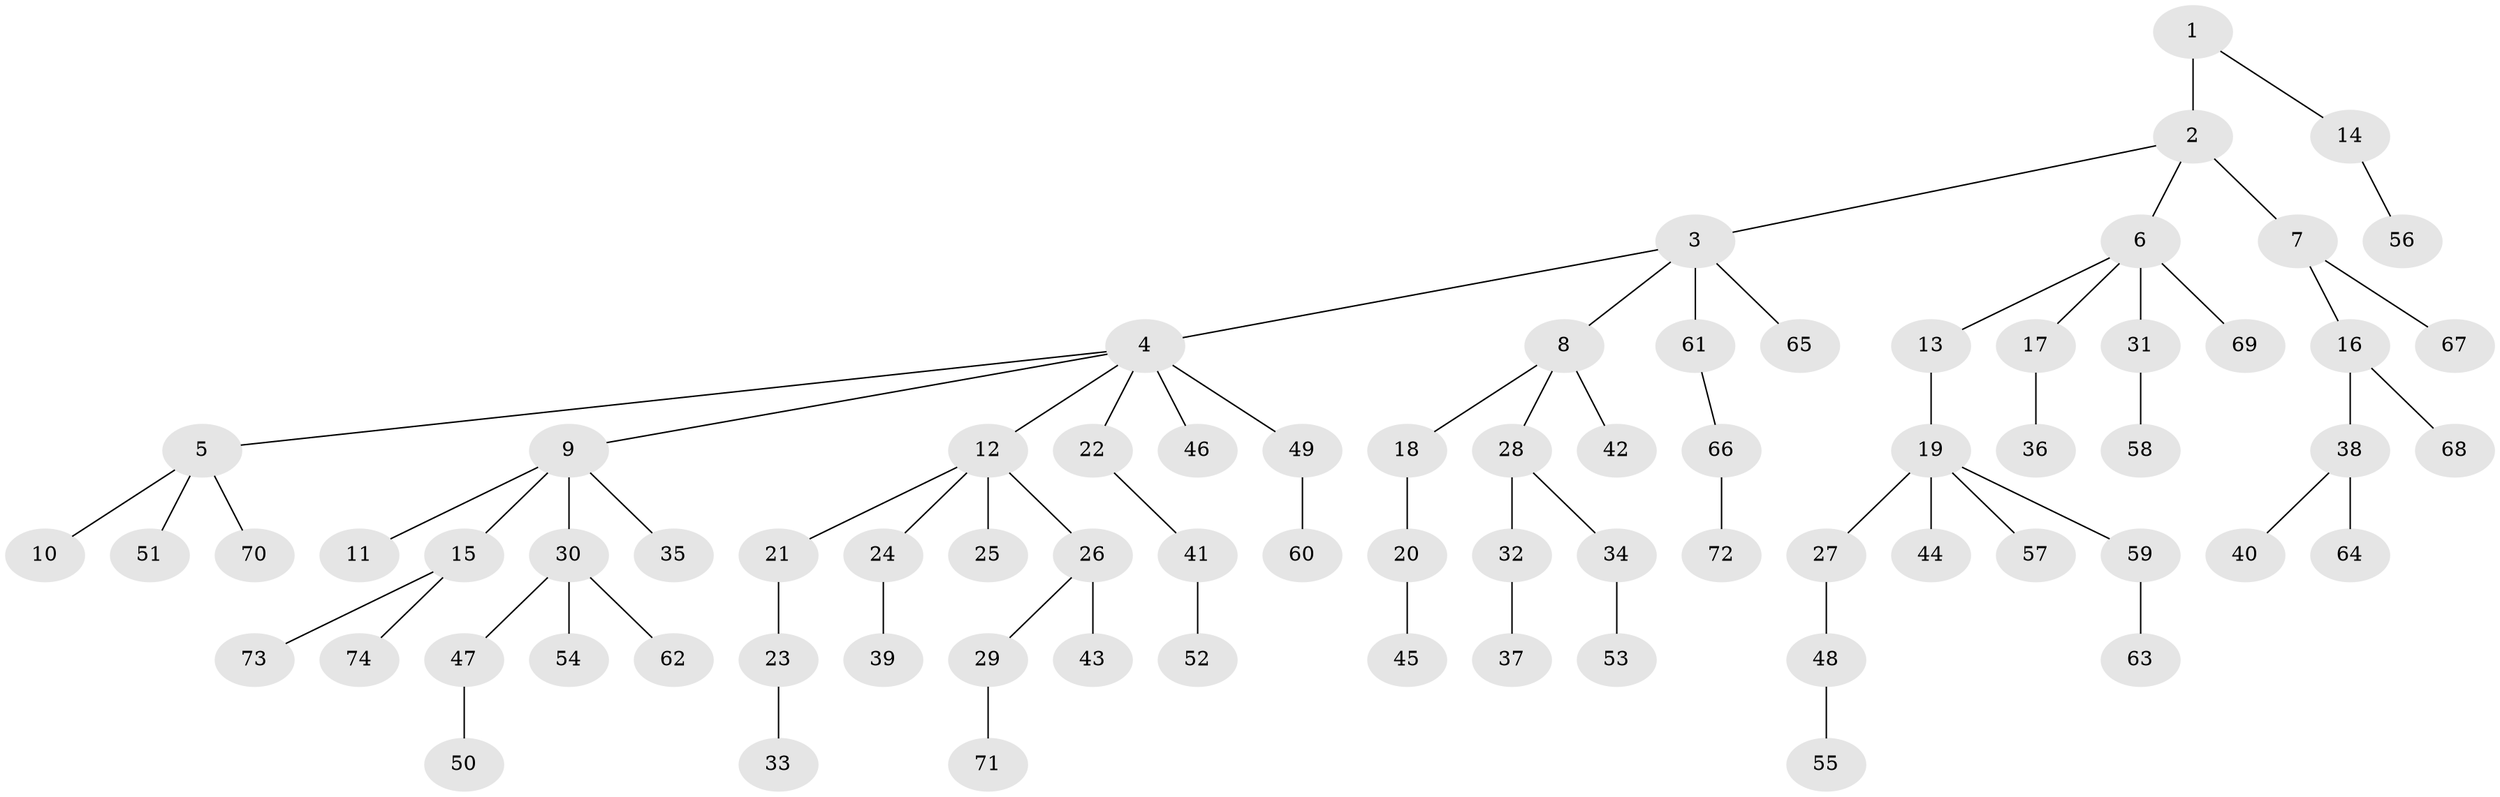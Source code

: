 // original degree distribution, {2: 0.31724137931034485, 6: 0.027586206896551724, 1: 0.4689655172413793, 9: 0.006896551724137931, 5: 0.020689655172413793, 4: 0.07586206896551724, 3: 0.08275862068965517}
// Generated by graph-tools (version 1.1) at 2025/36/03/09/25 02:36:59]
// undirected, 74 vertices, 73 edges
graph export_dot {
graph [start="1"]
  node [color=gray90,style=filled];
  1;
  2;
  3;
  4;
  5;
  6;
  7;
  8;
  9;
  10;
  11;
  12;
  13;
  14;
  15;
  16;
  17;
  18;
  19;
  20;
  21;
  22;
  23;
  24;
  25;
  26;
  27;
  28;
  29;
  30;
  31;
  32;
  33;
  34;
  35;
  36;
  37;
  38;
  39;
  40;
  41;
  42;
  43;
  44;
  45;
  46;
  47;
  48;
  49;
  50;
  51;
  52;
  53;
  54;
  55;
  56;
  57;
  58;
  59;
  60;
  61;
  62;
  63;
  64;
  65;
  66;
  67;
  68;
  69;
  70;
  71;
  72;
  73;
  74;
  1 -- 2 [weight=2.0];
  1 -- 14 [weight=1.0];
  2 -- 3 [weight=1.0];
  2 -- 6 [weight=1.0];
  2 -- 7 [weight=1.0];
  3 -- 4 [weight=1.0];
  3 -- 8 [weight=1.0];
  3 -- 61 [weight=1.0];
  3 -- 65 [weight=1.0];
  4 -- 5 [weight=1.0];
  4 -- 9 [weight=1.0];
  4 -- 12 [weight=1.0];
  4 -- 22 [weight=1.0];
  4 -- 46 [weight=2.0];
  4 -- 49 [weight=1.0];
  5 -- 10 [weight=1.0];
  5 -- 51 [weight=1.0];
  5 -- 70 [weight=1.0];
  6 -- 13 [weight=1.0];
  6 -- 17 [weight=1.0];
  6 -- 31 [weight=1.0];
  6 -- 69 [weight=1.0];
  7 -- 16 [weight=1.0];
  7 -- 67 [weight=1.0];
  8 -- 18 [weight=1.0];
  8 -- 28 [weight=1.0];
  8 -- 42 [weight=1.0];
  9 -- 11 [weight=1.0];
  9 -- 15 [weight=1.0];
  9 -- 30 [weight=1.0];
  9 -- 35 [weight=1.0];
  12 -- 21 [weight=1.0];
  12 -- 24 [weight=1.0];
  12 -- 25 [weight=2.0];
  12 -- 26 [weight=1.0];
  13 -- 19 [weight=2.0];
  14 -- 56 [weight=1.0];
  15 -- 73 [weight=1.0];
  15 -- 74 [weight=1.0];
  16 -- 38 [weight=1.0];
  16 -- 68 [weight=1.0];
  17 -- 36 [weight=2.0];
  18 -- 20 [weight=2.0];
  19 -- 27 [weight=1.0];
  19 -- 44 [weight=1.0];
  19 -- 57 [weight=1.0];
  19 -- 59 [weight=1.0];
  20 -- 45 [weight=1.0];
  21 -- 23 [weight=4.0];
  22 -- 41 [weight=1.0];
  23 -- 33 [weight=1.0];
  24 -- 39 [weight=1.0];
  26 -- 29 [weight=1.0];
  26 -- 43 [weight=1.0];
  27 -- 48 [weight=1.0];
  28 -- 32 [weight=1.0];
  28 -- 34 [weight=1.0];
  29 -- 71 [weight=2.0];
  30 -- 47 [weight=1.0];
  30 -- 54 [weight=1.0];
  30 -- 62 [weight=1.0];
  31 -- 58 [weight=1.0];
  32 -- 37 [weight=2.0];
  34 -- 53 [weight=1.0];
  38 -- 40 [weight=1.0];
  38 -- 64 [weight=3.0];
  41 -- 52 [weight=1.0];
  47 -- 50 [weight=1.0];
  48 -- 55 [weight=2.0];
  49 -- 60 [weight=2.0];
  59 -- 63 [weight=1.0];
  61 -- 66 [weight=1.0];
  66 -- 72 [weight=2.0];
}
